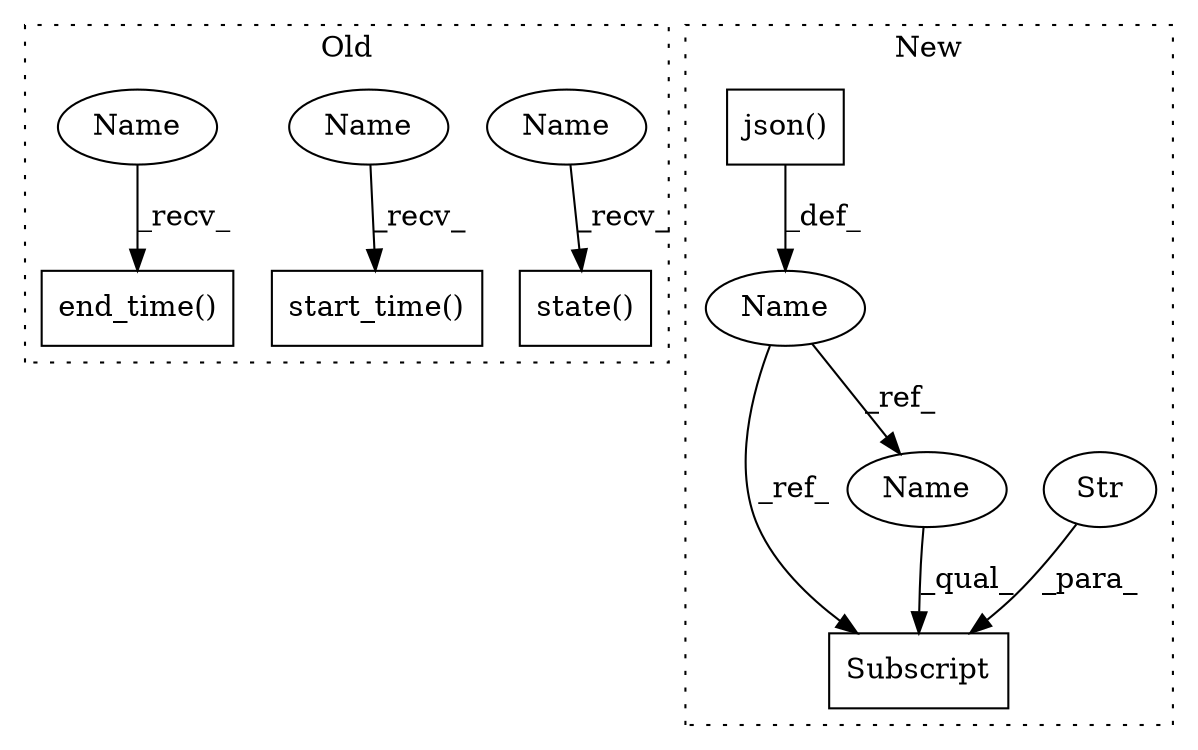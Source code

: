 digraph G {
subgraph cluster0 {
1 [label="end_time()" a="75" s="654" l="16" shape="box"];
5 [label="state()" a="75" s="744" l="13" shape="box"];
7 [label="start_time()" a="75" s="721" l="18" shape="box"];
9 [label="Name" a="87" s="744" l="5" shape="ellipse"];
10 [label="Name" a="87" s="721" l="5" shape="ellipse"];
11 [label="Name" a="87" s="654" l="5" shape="ellipse"];
label = "Old";
style="dotted";
}
subgraph cluster1 {
2 [label="Subscript" a="63" s="1968,0" l="14,0" shape="box"];
3 [label="Str" a="66" s="1974" l="7" shape="ellipse"];
4 [label="Name" a="87" s="706" l="5" shape="ellipse"];
6 [label="json()" a="75" s="714" l="8" shape="box"];
8 [label="Name" a="87" s="1968" l="5" shape="ellipse"];
label = "New";
style="dotted";
}
3 -> 2 [label="_para_"];
4 -> 8 [label="_ref_"];
4 -> 2 [label="_ref_"];
6 -> 4 [label="_def_"];
8 -> 2 [label="_qual_"];
9 -> 5 [label="_recv_"];
10 -> 7 [label="_recv_"];
11 -> 1 [label="_recv_"];
}